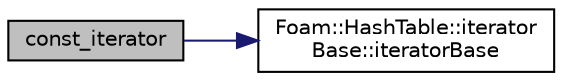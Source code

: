 digraph "const_iterator"
{
  bgcolor="transparent";
  edge [fontname="Helvetica",fontsize="10",labelfontname="Helvetica",labelfontsize="10"];
  node [fontname="Helvetica",fontsize="10",shape=record];
  rankdir="LR";
  Node1 [label="const_iterator",height=0.2,width=0.4,color="black", fillcolor="grey75", style="filled", fontcolor="black"];
  Node1 -> Node2 [color="midnightblue",fontsize="10",style="solid",fontname="Helvetica"];
  Node2 [label="Foam::HashTable::iterator\lBase::iteratorBase",height=0.2,width=0.4,color="black",URL="$a01211.html#aaac009feacc7795b6481cb8fc6a6571e",tooltip="Construct null - equivalent to an &#39;end&#39; position. "];
}
